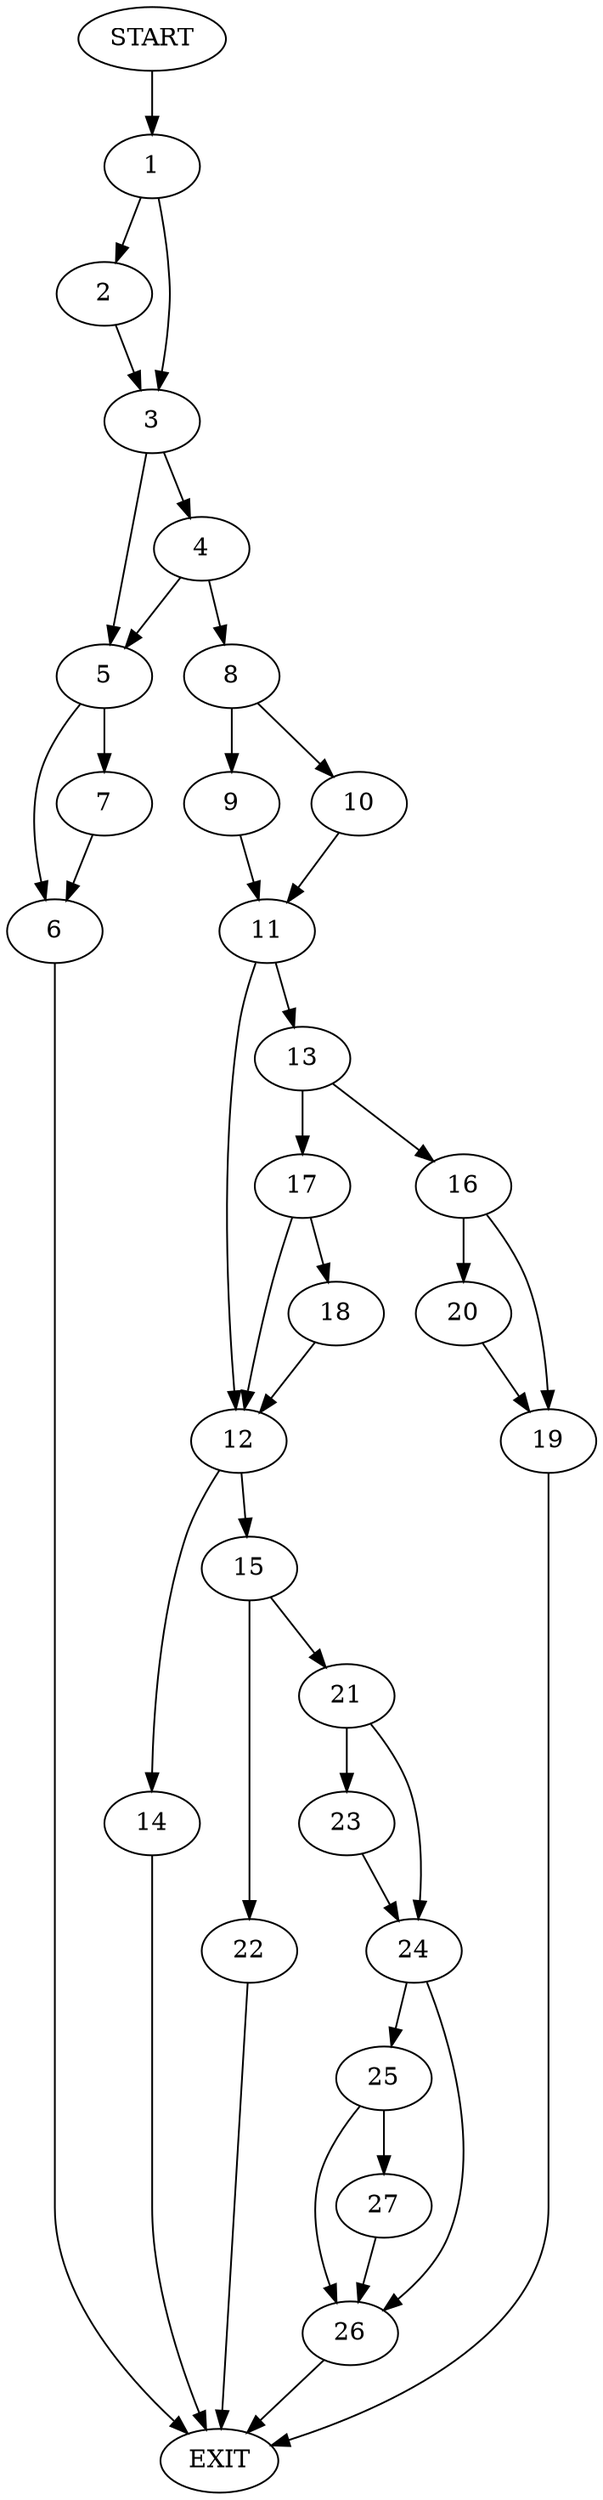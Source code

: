 digraph {
0 [label="START"]
28 [label="EXIT"]
0 -> 1
1 -> 2
1 -> 3
3 -> 4
3 -> 5
2 -> 3
5 -> 6
5 -> 7
4 -> 5
4 -> 8
8 -> 9
8 -> 10
6 -> 28
7 -> 6
9 -> 11
10 -> 11
11 -> 12
11 -> 13
12 -> 14
12 -> 15
13 -> 16
13 -> 17
17 -> 12
17 -> 18
16 -> 19
16 -> 20
19 -> 28
20 -> 19
18 -> 12
14 -> 28
15 -> 21
15 -> 22
22 -> 28
21 -> 23
21 -> 24
23 -> 24
24 -> 25
24 -> 26
26 -> 28
25 -> 26
25 -> 27
27 -> 26
}
